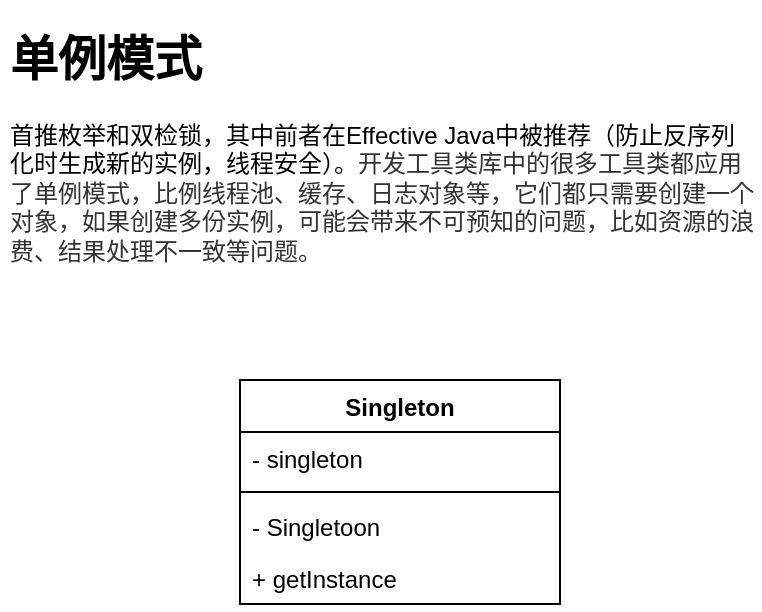 <mxfile version="14.7.4" type="embed"><diagram id="23iRSUPoRavnBvh4doch" name="Page-1"><mxGraphModel dx="786" dy="429" grid="1" gridSize="10" guides="1" tooltips="1" connect="1" arrows="1" fold="1" page="1" pageScale="1" pageWidth="827" pageHeight="1169" math="0" shadow="0"><root><mxCell id="0"/><mxCell id="1" parent="0"/><mxCell id="2" value="Singleton" style="swimlane;fontStyle=1;align=center;verticalAlign=top;childLayout=stackLayout;horizontal=1;startSize=26;horizontalStack=0;resizeParent=1;resizeParentMax=0;resizeLast=0;collapsible=1;marginBottom=0;" parent="1" vertex="1"><mxGeometry x="310" y="220" width="160" height="112" as="geometry"/></mxCell><mxCell id="3" value="- singleton" style="text;strokeColor=none;fillColor=none;align=left;verticalAlign=top;spacingLeft=4;spacingRight=4;overflow=hidden;rotatable=0;points=[[0,0.5],[1,0.5]];portConstraint=eastwest;" parent="2" vertex="1"><mxGeometry y="26" width="160" height="26" as="geometry"/></mxCell><mxCell id="4" value="" style="line;strokeWidth=1;fillColor=none;align=left;verticalAlign=middle;spacingTop=-1;spacingLeft=3;spacingRight=3;rotatable=0;labelPosition=right;points=[];portConstraint=eastwest;" parent="2" vertex="1"><mxGeometry y="52" width="160" height="8" as="geometry"/></mxCell><mxCell id="5" value="- Singletoon" style="text;strokeColor=none;fillColor=none;align=left;verticalAlign=top;spacingLeft=4;spacingRight=4;overflow=hidden;rotatable=0;points=[[0,0.5],[1,0.5]];portConstraint=eastwest;" parent="2" vertex="1"><mxGeometry y="60" width="160" height="26" as="geometry"/></mxCell><mxCell id="6" value="+ getInstance" style="text;strokeColor=none;fillColor=none;align=left;verticalAlign=top;spacingLeft=4;spacingRight=4;overflow=hidden;rotatable=0;points=[[0,0.5],[1,0.5]];portConstraint=eastwest;" parent="2" vertex="1"><mxGeometry y="86" width="160" height="26" as="geometry"/></mxCell><mxCell id="7" value="&lt;h1&gt;单例模式&lt;/h1&gt;&lt;p&gt;首推枚举和双检锁，其中前者在Effective Java中被推荐（防止反序列化时生成新的实例，线程安全）&lt;font style=&quot;font-size: 12px&quot;&gt;。&lt;span style=&quot;background-color: rgb(255 , 255 , 255) ; color: rgb(51 , 51 , 51)&quot;&gt;开发工具类库中的很多工具类都应用了单例模式，比例线程池、缓存、日志对象等，它们都只需要创建一个对象，如果创建多份实例，可能会带来不可预知的问题，比如资源的浪费、结果处理不一致等问题。&lt;/span&gt;&lt;/font&gt;&lt;/p&gt;&lt;div&gt;&lt;span style=&quot;background-color: rgb(255 , 255 , 255) ; color: rgb(51 , 51 , 51) ; font-family: , , &amp;#34;segoe ui&amp;#34; , &amp;#34;roboto&amp;#34; , &amp;#34;ubuntu&amp;#34; , &amp;#34;cantarell&amp;#34; , &amp;#34;noto sans&amp;#34; , sans-serif , , &amp;#34;helvetica neue&amp;#34; , &amp;#34;pingfang sc&amp;#34; , &amp;#34;hiragino sans gb&amp;#34; , &amp;#34;microsoft yahei&amp;#34; , &amp;#34;arial&amp;#34; ; font-size: 15px&quot;&gt;&lt;br&gt;&lt;/span&gt;&lt;/div&gt;" style="text;html=1;strokeColor=none;fillColor=none;spacing=5;spacingTop=-20;whiteSpace=wrap;overflow=hidden;rounded=0;" parent="1" vertex="1"><mxGeometry x="190" y="40" width="380" height="130" as="geometry"/></mxCell></root></mxGraphModel></diagram></mxfile>